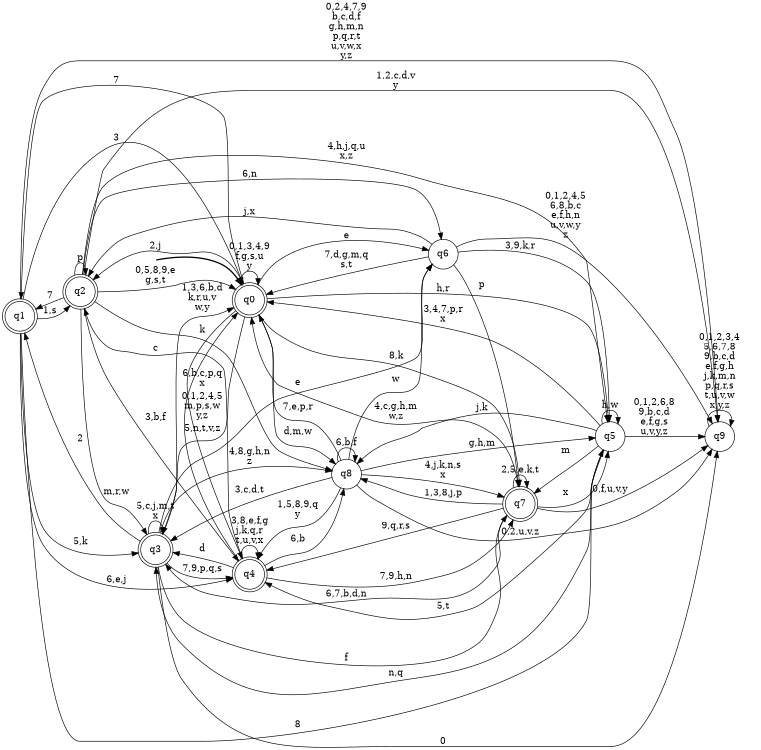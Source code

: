 digraph BlueStar {
__start0 [style = invis, shape = none, label = "", width = 0, height = 0];

rankdir=LR;
size="8,5";

s0 [style="rounded,filled", color="black", fillcolor="white" shape="doublecircle", label="q0"];
s1 [style="rounded,filled", color="black", fillcolor="white" shape="doublecircle", label="q1"];
s2 [style="rounded,filled", color="black", fillcolor="white" shape="doublecircle", label="q2"];
s3 [style="rounded,filled", color="black", fillcolor="white" shape="doublecircle", label="q3"];
s4 [style="rounded,filled", color="black", fillcolor="white" shape="doublecircle", label="q4"];
s5 [style="filled", color="black", fillcolor="white" shape="circle", label="q5"];
s6 [style="filled", color="black", fillcolor="white" shape="circle", label="q6"];
s7 [style="rounded,filled", color="black", fillcolor="white" shape="doublecircle", label="q7"];
s8 [style="filled", color="black", fillcolor="white" shape="circle", label="q8"];
s9 [style="filled", color="black", fillcolor="white" shape="circle", label="q9"];
subgraph cluster_main { 
	graph [pad=".75", ranksep="0.15", nodesep="0.15"];
	 style=invis; 
	__start0 -> s0 [penwidth=2];
}
s0 -> s0 [label="0,1,3,4,9\nf,g,s,u\ny"];
s0 -> s1 [label="7"];
s0 -> s2 [label="2,j"];
s0 -> s3 [label="5,n,t,v,z"];
s0 -> s4 [label="6,b,c,p,q\nx"];
s0 -> s5 [label="h,r"];
s0 -> s6 [label="e"];
s0 -> s7 [label="8,k"];
s0 -> s8 [label="d,m,w"];
s1 -> s0 [label="3"];
s1 -> s2 [label="1,s"];
s1 -> s3 [label="5,k"];
s1 -> s4 [label="6,e,j"];
s1 -> s5 [label="8"];
s1 -> s9 [label="0,2,4,7,9\nb,c,d,f\ng,h,m,n\np,q,r,t\nu,v,w,x\ny,z"];
s2 -> s0 [label="0,5,8,9,e\ng,s,t"];
s2 -> s1 [label="7"];
s2 -> s2 [label="p"];
s2 -> s3 [label="m,r,w"];
s2 -> s4 [label="3,b,f"];
s2 -> s5 [label="4,h,j,q,u\nx,z"];
s2 -> s6 [label="6,n"];
s2 -> s8 [label="k"];
s2 -> s9 [label="1,2,c,d,v\ny"];
s3 -> s0 [label="1,3,6,b,d\nk,r,u,v\nw,y"];
s3 -> s1 [label="2"];
s3 -> s3 [label="5,c,j,m,t\nx"];
s3 -> s4 [label="7,9,p,q,s"];
s3 -> s6 [label="e"];
s3 -> s7 [label="f"];
s3 -> s8 [label="4,8,g,h,n\nz"];
s3 -> s9 [label="0"];
s4 -> s0 [label="0,1,2,4,5\nm,p,s,w\ny,z"];
s4 -> s2 [label="c"];
s4 -> s3 [label="d"];
s4 -> s4 [label="3,8,e,f,g\nj,k,q,r\nt,u,v,x"];
s4 -> s7 [label="7,9,h,n"];
s4 -> s8 [label="6,b"];
s5 -> s0 [label="3,4,7,p,r\nx"];
s5 -> s3 [label="n,q"];
s5 -> s4 [label="5,t"];
s5 -> s5 [label="h,w"];
s5 -> s7 [label="m"];
s5 -> s8 [label="j,k"];
s5 -> s9 [label="0,1,2,6,8\n9,b,c,d\ne,f,g,s\nu,v,y,z"];
s6 -> s0 [label="7,d,g,m,q\ns,t"];
s6 -> s2 [label="j,x"];
s6 -> s5 [label="3,9,k,r"];
s6 -> s7 [label="p"];
s6 -> s9 [label="0,1,2,4,5\n6,8,b,c\ne,f,h,n\nu,v,w,y\nz"];
s7 -> s0 [label="4,c,g,h,m\nw,z"];
s7 -> s3 [label="6,7,b,d,n"];
s7 -> s4 [label="9,q,r,s"];
s7 -> s5 [label="x"];
s7 -> s7 [label="2,5,e,k,t"];
s7 -> s8 [label="1,3,8,j,p"];
s7 -> s9 [label="0,f,u,v,y"];
s8 -> s0 [label="7,e,p,r"];
s8 -> s3 [label="3,c,d,t"];
s8 -> s4 [label="1,5,8,9,q\ny"];
s8 -> s5 [label="g,h,m"];
s8 -> s6 [label="w"];
s8 -> s7 [label="4,j,k,n,s\nx"];
s8 -> s8 [label="6,b,f"];
s8 -> s9 [label="0,2,u,v,z"];
s9 -> s9 [label="0,1,2,3,4\n5,6,7,8\n9,b,c,d\ne,f,g,h\nj,k,m,n\np,q,r,s\nt,u,v,w\nx,y,z"];

}